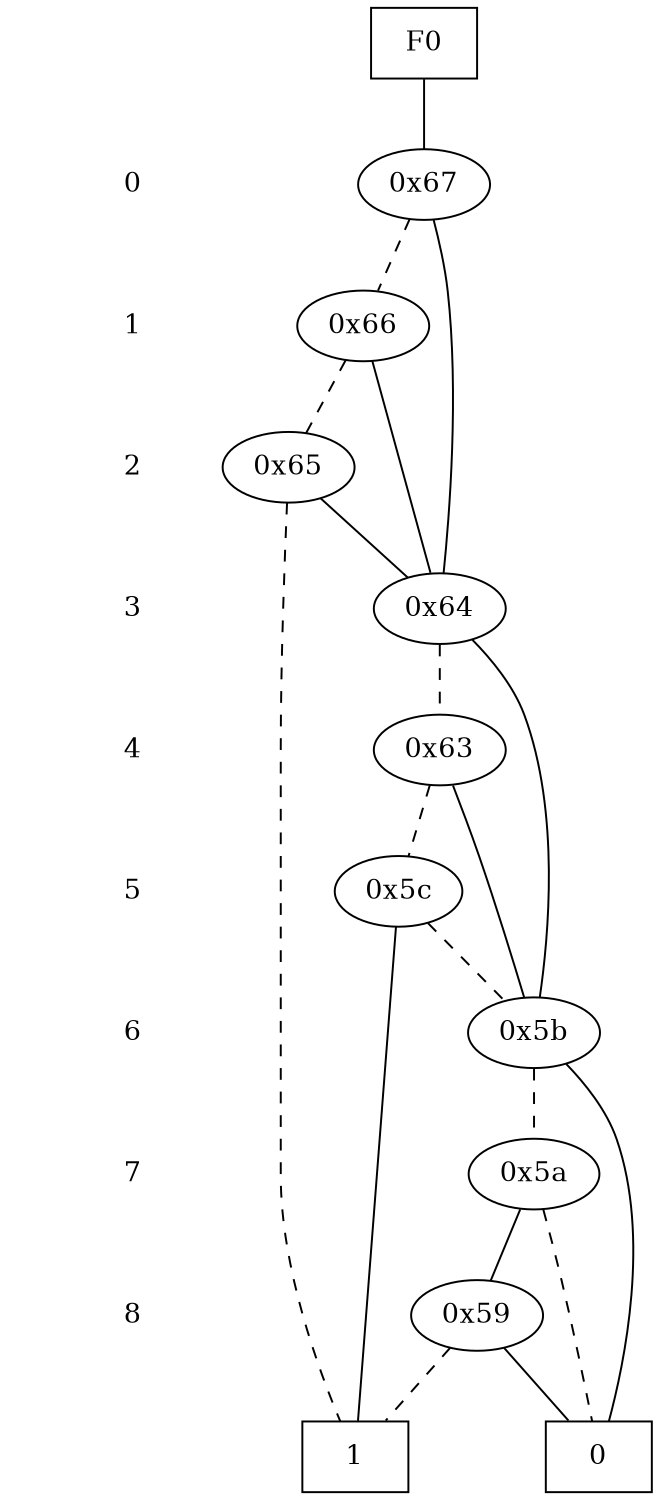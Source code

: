 digraph "DD" {
size = "7.5,10"
center = true;
edge [dir = none];
{ node [shape = plaintext];
  edge [style = invis];
  "CONST NODES" [style = invis];
" 0 " -> " 1 " -> " 2 " -> " 3 " -> " 4 " -> " 5 " -> " 6 " -> " 7 " -> " 8 " -> "CONST NODES"; 
}
{ rank = same; node [shape = box]; edge [style = invis];
"F0"; }
{ rank = same; " 0 ";
"0x67";
}
{ rank = same; " 1 ";
"0x66";
}
{ rank = same; " 2 ";
"0x65";
}
{ rank = same; " 3 ";
"0x64";
}
{ rank = same; " 4 ";
"0x63";
}
{ rank = same; " 5 ";
"0x5c";
}
{ rank = same; " 6 ";
"0x5b";
}
{ rank = same; " 7 ";
"0x5a";
}
{ rank = same; " 8 ";
"0x59";
}
{ rank = same; "CONST NODES";
{ node [shape = box]; "0x38";
"0x37";
}
}
"F0" -> "0x67" [style = solid];
"0x67" -> "0x64";
"0x67" -> "0x66" [style = dashed];
"0x66" -> "0x64";
"0x66" -> "0x65" [style = dashed];
"0x65" -> "0x64";
"0x65" -> "0x37" [style = dashed];
"0x64" -> "0x5b";
"0x64" -> "0x63" [style = dashed];
"0x63" -> "0x5b";
"0x63" -> "0x5c" [style = dashed];
"0x5c" -> "0x37";
"0x5c" -> "0x5b" [style = dashed];
"0x5b" -> "0x38";
"0x5b" -> "0x5a" [style = dashed];
"0x5a" -> "0x59";
"0x5a" -> "0x38" [style = dashed];
"0x59" -> "0x38";
"0x59" -> "0x37" [style = dashed];
"0x38" [label = "0"];
"0x37" [label = "1"];
}
